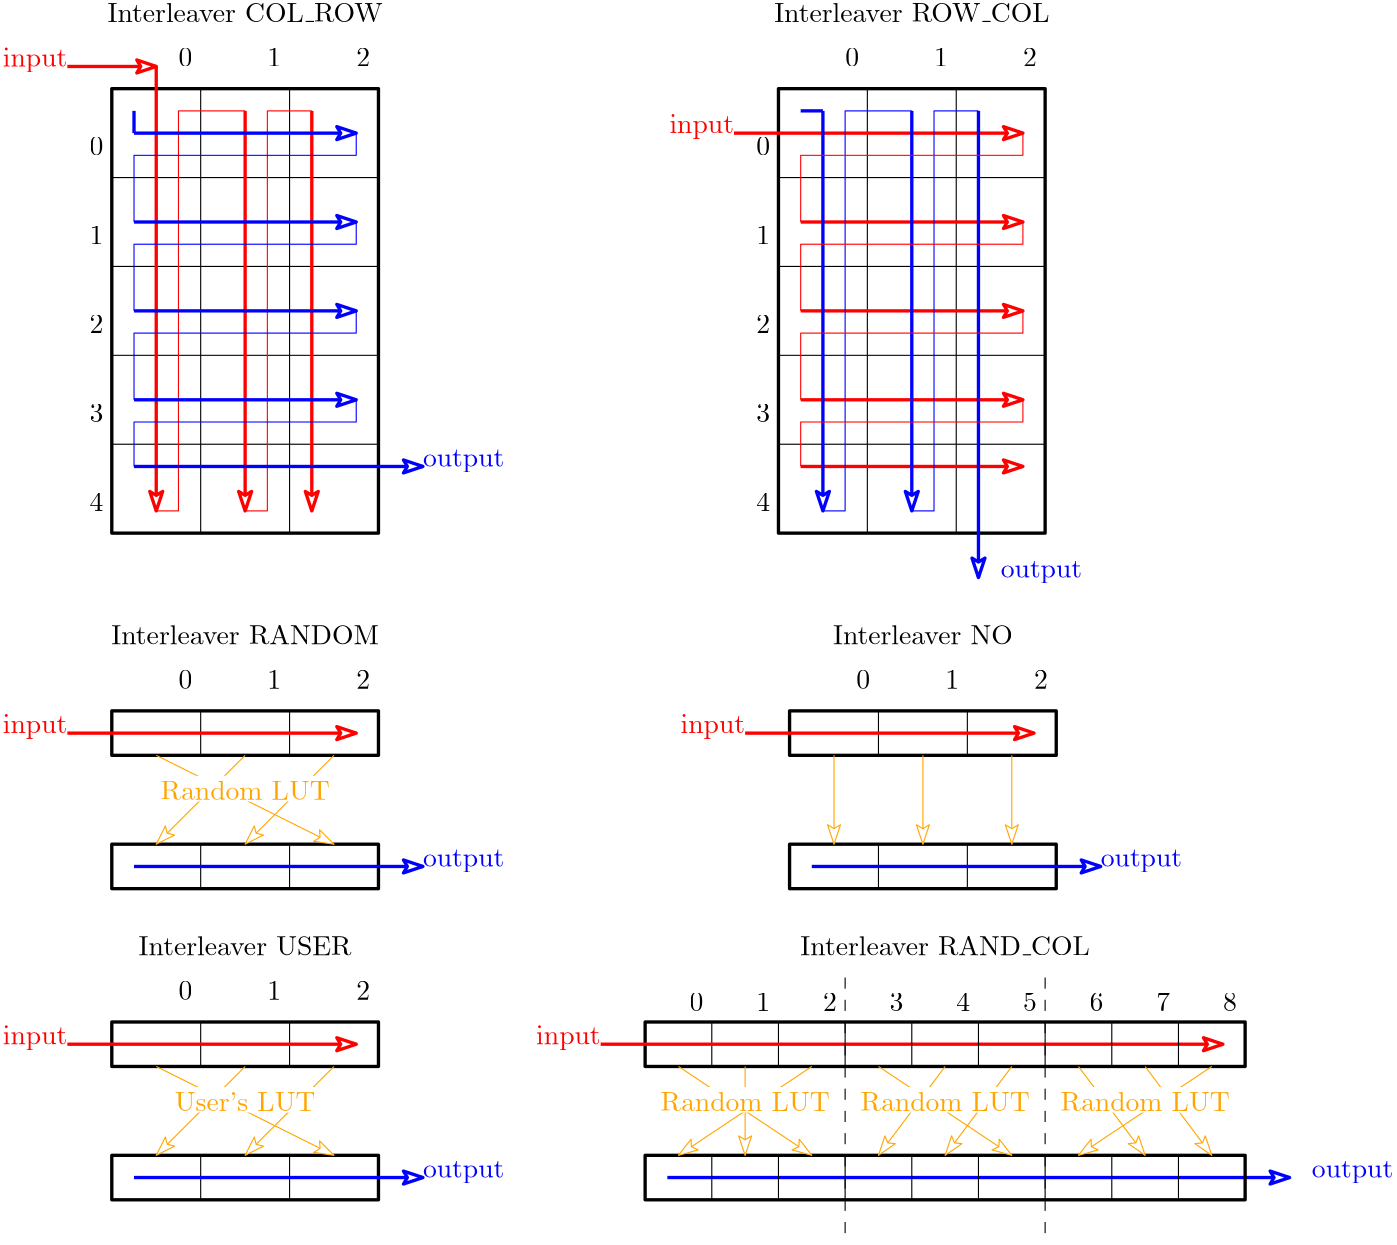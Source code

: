 <?xml version="1.0"?>
<!DOCTYPE ipe SYSTEM "ipe.dtd">
<ipe version="70206" creator="Ipe 7.2.7">
<info created="D:20181112141931" modified="D:20181113145215"/>
<ipestyle name="basic">
<symbol name="arrow/arc(spx)">
<path stroke="sym-stroke" fill="sym-stroke" pen="sym-pen">
0 0 m
-1 0.333 l
-1 -0.333 l
h
</path>
</symbol>
<symbol name="arrow/farc(spx)">
<path stroke="sym-stroke" fill="white" pen="sym-pen">
0 0 m
-1 0.333 l
-1 -0.333 l
h
</path>
</symbol>
<symbol name="arrow/ptarc(spx)">
<path stroke="sym-stroke" fill="sym-stroke" pen="sym-pen">
0 0 m
-1 0.333 l
-0.8 0 l
-1 -0.333 l
h
</path>
</symbol>
<symbol name="arrow/fptarc(spx)">
<path stroke="sym-stroke" fill="white" pen="sym-pen">
0 0 m
-1 0.333 l
-0.8 0 l
-1 -0.333 l
h
</path>
</symbol>
<symbol name="mark/circle(sx)" transformations="translations">
<path fill="sym-stroke">
0.6 0 0 0.6 0 0 e
0.4 0 0 0.4 0 0 e
</path>
</symbol>
<symbol name="mark/disk(sx)" transformations="translations">
<path fill="sym-stroke">
0.6 0 0 0.6 0 0 e
</path>
</symbol>
<symbol name="mark/fdisk(sfx)" transformations="translations">
<group>
<path fill="sym-fill">
0.5 0 0 0.5 0 0 e
</path>
<path fill="sym-stroke" fillrule="eofill">
0.6 0 0 0.6 0 0 e
0.4 0 0 0.4 0 0 e
</path>
</group>
</symbol>
<symbol name="mark/box(sx)" transformations="translations">
<path fill="sym-stroke" fillrule="eofill">
-0.6 -0.6 m
0.6 -0.6 l
0.6 0.6 l
-0.6 0.6 l
h
-0.4 -0.4 m
0.4 -0.4 l
0.4 0.4 l
-0.4 0.4 l
h
</path>
</symbol>
<symbol name="mark/square(sx)" transformations="translations">
<path fill="sym-stroke">
-0.6 -0.6 m
0.6 -0.6 l
0.6 0.6 l
-0.6 0.6 l
h
</path>
</symbol>
<symbol name="mark/fsquare(sfx)" transformations="translations">
<group>
<path fill="sym-fill">
-0.5 -0.5 m
0.5 -0.5 l
0.5 0.5 l
-0.5 0.5 l
h
</path>
<path fill="sym-stroke" fillrule="eofill">
-0.6 -0.6 m
0.6 -0.6 l
0.6 0.6 l
-0.6 0.6 l
h
-0.4 -0.4 m
0.4 -0.4 l
0.4 0.4 l
-0.4 0.4 l
h
</path>
</group>
</symbol>
<symbol name="mark/cross(sx)" transformations="translations">
<group>
<path fill="sym-stroke">
-0.43 -0.57 m
0.57 0.43 l
0.43 0.57 l
-0.57 -0.43 l
h
</path>
<path fill="sym-stroke">
-0.43 0.57 m
0.57 -0.43 l
0.43 -0.57 l
-0.57 0.43 l
h
</path>
</group>
</symbol>
<symbol name="arrow/fnormal(spx)">
<path stroke="sym-stroke" fill="white" pen="sym-pen">
0 0 m
-1 0.333 l
-1 -0.333 l
h
</path>
</symbol>
<symbol name="arrow/pointed(spx)">
<path stroke="sym-stroke" fill="sym-stroke" pen="sym-pen">
0 0 m
-1 0.333 l
-0.8 0 l
-1 -0.333 l
h
</path>
</symbol>
<symbol name="arrow/fpointed(spx)">
<path stroke="sym-stroke" fill="white" pen="sym-pen">
0 0 m
-1 0.333 l
-0.8 0 l
-1 -0.333 l
h
</path>
</symbol>
<symbol name="arrow/linear(spx)">
<path stroke="sym-stroke" pen="sym-pen">
-1 0.333 m
0 0 l
-1 -0.333 l
</path>
</symbol>
<symbol name="arrow/fdouble(spx)">
<path stroke="sym-stroke" fill="white" pen="sym-pen">
0 0 m
-1 0.333 l
-1 -0.333 l
h
-1 0 m
-2 0.333 l
-2 -0.333 l
h
</path>
</symbol>
<symbol name="arrow/double(spx)">
<path stroke="sym-stroke" fill="sym-stroke" pen="sym-pen">
0 0 m
-1 0.333 l
-1 -0.333 l
h
-1 0 m
-2 0.333 l
-2 -0.333 l
h
</path>
</symbol>
<pen name="heavier" value="0.8"/>
<pen name="fat" value="1.2"/>
<pen name="ultrafat" value="2"/>
<symbolsize name="large" value="5"/>
<symbolsize name="small" value="2"/>
<symbolsize name="tiny" value="1.1"/>
<arrowsize name="large" value="10"/>
<arrowsize name="small" value="5"/>
<arrowsize name="tiny" value="3"/>
<color name="red" value="1 0 0"/>
<color name="green" value="0 1 0"/>
<color name="blue" value="0 0 1"/>
<color name="yellow" value="1 1 0"/>
<color name="orange" value="1 0.647 0"/>
<color name="gold" value="1 0.843 0"/>
<color name="purple" value="0.627 0.125 0.941"/>
<color name="gray" value="0.745"/>
<color name="brown" value="0.647 0.165 0.165"/>
<color name="navy" value="0 0 0.502"/>
<color name="pink" value="1 0.753 0.796"/>
<color name="seagreen" value="0.18 0.545 0.341"/>
<color name="turquoise" value="0.251 0.878 0.816"/>
<color name="violet" value="0.933 0.51 0.933"/>
<color name="darkblue" value="0 0 0.545"/>
<color name="darkcyan" value="0 0.545 0.545"/>
<color name="darkgray" value="0.663"/>
<color name="darkgreen" value="0 0.392 0"/>
<color name="darkmagenta" value="0.545 0 0.545"/>
<color name="darkorange" value="1 0.549 0"/>
<color name="darkred" value="0.545 0 0"/>
<color name="lightblue" value="0.678 0.847 0.902"/>
<color name="lightcyan" value="0.878 1 1"/>
<color name="lightgray" value="0.827"/>
<color name="lightgreen" value="0.565 0.933 0.565"/>
<color name="lightyellow" value="1 1 0.878"/>
<dashstyle name="dashed" value="[4] 0"/>
<dashstyle name="dotted" value="[1 3] 0"/>
<dashstyle name="dash dotted" value="[4 2 1 2] 0"/>
<dashstyle name="dash dot dotted" value="[4 2 1 2 1 2] 0"/>
<textsize name="large" value="\large"/>
<textsize name="Large" value="\Large"/>
<textsize name="LARGE" value="\LARGE"/>
<textsize name="huge" value="\huge"/>
<textsize name="Huge" value="\Huge"/>
<textsize name="small" value="\small"/>
<textsize name="footnote" value="\footnotesize"/>
<textsize name="tiny" value="\tiny"/>
<textstyle name="center" begin="\begin{center}" end="\end{center}"/>
<textstyle name="itemize" begin="\begin{itemize}" end="\end{itemize}"/>
<textstyle name="item" begin="\begin{itemize}\item{}" end="\end{itemize}"/>
<gridsize name="4 pts" value="4"/>
<gridsize name="8 pts (~3 mm)" value="8"/>
<gridsize name="16 pts (~6 mm)" value="16"/>
<gridsize name="32 pts (~12 mm)" value="32"/>
<gridsize name="10 pts (~3.5 mm)" value="10"/>
<gridsize name="20 pts (~7 mm)" value="20"/>
<gridsize name="14 pts (~5 mm)" value="14"/>
<gridsize name="28 pts (~10 mm)" value="28"/>
<gridsize name="56 pts (~20 mm)" value="56"/>
<anglesize name="90 deg" value="90"/>
<anglesize name="60 deg" value="60"/>
<anglesize name="45 deg" value="45"/>
<anglesize name="30 deg" value="30"/>
<anglesize name="22.5 deg" value="22.5"/>
<opacity name="10%" value="0.1"/>
<opacity name="30%" value="0.3"/>
<opacity name="50%" value="0.5"/>
<opacity name="75%" value="0.75"/>
<tiling name="falling" angle="-60" step="4" width="1"/>
<tiling name="rising" angle="30" step="4" width="1"/>
</ipestyle>
<page>
<layer name="alpha"/>
<view layers="alpha" active="alpha"/>
<path layer="alpha" matrix="1 0 0 1 32 0" stroke="black" pen="fat">
64 768 m
64 608 l
160 608 l
160 768 l
h
</path>
<text matrix="1 0 0 1 48 -24" transformations="translations" pos="96 816" stroke="black" type="label" width="99.117" height="6.918" depth="0" halign="center" valign="baseline">Interleaver COL\_ROW</text>
<path stroke="black">
128 768 m
128 608 l
128 608 l
</path>
<path stroke="black">
160 768 m
160 608 l
</path>
<path stroke="black">
96 736 m
192 736 l
192 736 l
</path>
<path stroke="black">
96 704 m
192 704 l
</path>
<path stroke="black">
96 672 m
192 672 l
</path>
<path stroke="black">
96 640 m
192 640 l
</path>
<text matrix="1 0 0 1 8 0" transformations="translations" pos="112 776" stroke="black" type="label" width="4.981" height="6.42" depth="0" valign="baseline">0</text>
<text matrix="1 0 0 1 40 0" transformations="translations" pos="112 776" stroke="black" type="label" width="4.981" height="6.42" depth="0" valign="baseline">1</text>
<text matrix="1 0 0 1 72 0" transformations="translations" pos="112 776" stroke="black" type="label" width="4.981" height="6.42" depth="0" valign="baseline">2</text>
<text matrix="1 0 0 1 -24 -64" transformations="translations" pos="112 776" stroke="black" type="label" width="4.981" height="6.42" depth="0" valign="baseline">1</text>
<text matrix="1 0 0 1 -24 -32" transformations="translations" pos="112 776" stroke="black" type="label" width="4.981" height="6.42" depth="0" valign="baseline">0</text>
<text matrix="1 0 0 1 -24 -128" transformations="translations" pos="112 776" stroke="black" type="label" width="4.981" height="6.42" depth="0" valign="baseline">3</text>
<text matrix="1 0 0 1 -24 -160" transformations="translations" pos="112 776" stroke="black" type="label" width="4.981" height="6.42" depth="0" valign="baseline">4</text>
<text matrix="1 0 0 1 -24 -96" transformations="translations" pos="112 776" stroke="black" type="label" width="4.981" height="6.42" depth="0" valign="baseline">2</text>
<path stroke="red" pen="fat" arrow="fptarc/normal">
112 776 m
112 616 l
</path>
<path stroke="red" pen="fat" arrow="fptarc/normal">
144 760 m
144 616 l
</path>
<path matrix="1 0 0 1 -8 0" stroke="red" pen="fat" arrow="fptarc/normal">
176 760 m
176 616 l
</path>
<path stroke="red" pen="fat" arrow="fptarc/normal">
80 776 m
112 776 l
</path>
<path stroke="red">
112 616 m
120 616 l
120 760 l
144 760 l
</path>
<path stroke="red">
144 616 m
152 616 l
152 760 l
168 760 l
</path>
<text matrix="1 0 0 1 40 0" transformations="translations" pos="40 776" stroke="red" type="label" width="23.246" height="6.661" depth="1.93" halign="right" valign="baseline">input</text>
<path stroke="blue" pen="fat" arrow="fptarc/normal">
104 752 m
184 752 l
</path>
<path stroke="blue" pen="fat" arrow="fptarc/normal">
104 720 m
184 720 l
</path>
<path stroke="blue" pen="fat" arrow="fptarc/normal">
104 688 m
184 688 l
</path>
<path stroke="blue" pen="fat" arrow="fptarc/normal">
104 656 m
184 656 l
</path>
<path stroke="blue" pen="fat" arrow="fptarc/normal">
104 632 m
208 632 l
</path>
<path stroke="blue">
184 752 m
184 744 l
104 744 l
104 720 l
</path>
<path stroke="blue">
184 720 m
184 712 l
104 712 l
104 688 l
</path>
<path stroke="blue">
184 688 m
184 680 l
104 680 l
104 656 l
</path>
<path stroke="blue">
184 656 m
184 648 l
104 648 l
104 632 l
</path>
<text matrix="1 0 0 1 0 8" transformations="translations" pos="208 624" stroke="blue" type="label" width="29.335" height="6.135" depth="1.93" valign="baseline">output</text>
<path stroke="blue" pen="fat">
104 752 m
104 760 l
</path>
<path matrix="1 0 0 1 272 0" stroke="black" pen="fat">
64 768 m
64 608 l
160 608 l
160 768 l
h
</path>
<text matrix="1 0 0 1 288 -24" transformations="translations" pos="96 816" stroke="black" type="label" width="99.117" height="6.918" depth="0" halign="center" valign="baseline">Interleaver ROW\_COL</text>
<path matrix="1 0 0 1 240 0" stroke="black">
128 768 m
128 608 l
128 608 l
</path>
<path matrix="1 0 0 1 240 0" stroke="black">
160 768 m
160 608 l
</path>
<path matrix="1 0 0 1 240 0" stroke="black">
96 736 m
192 736 l
192 736 l
</path>
<path matrix="1 0 0 1 240 0" stroke="black">
96 704 m
192 704 l
</path>
<path matrix="1 0 0 1 240 0" stroke="black">
96 672 m
192 672 l
</path>
<path matrix="1 0 0 1 240 0" stroke="black">
96 640 m
192 640 l
</path>
<text matrix="1 0 0 1 248 0" transformations="translations" pos="112 776" stroke="black" type="label" width="4.981" height="6.42" depth="0" valign="baseline">0</text>
<text matrix="1 0 0 1 280 0" transformations="translations" pos="112 776" stroke="black" type="label" width="4.981" height="6.42" depth="0" valign="baseline">1</text>
<text matrix="1 0 0 1 312 0" transformations="translations" pos="112 776" stroke="black" type="label" width="4.981" height="6.42" depth="0" valign="baseline">2</text>
<text matrix="1 0 0 1 216 -64" transformations="translations" pos="112 776" stroke="black" type="label" width="4.981" height="6.42" depth="0" valign="baseline">1</text>
<text matrix="1 0 0 1 216 -32" transformations="translations" pos="112 776" stroke="black" type="label" width="4.981" height="6.42" depth="0" valign="baseline">0</text>
<text matrix="1 0 0 1 216 -128" transformations="translations" pos="112 776" stroke="black" type="label" width="4.981" height="6.42" depth="0" valign="baseline">3</text>
<text matrix="1 0 0 1 216 -160" transformations="translations" pos="112 776" stroke="black" type="label" width="4.981" height="6.42" depth="0" valign="baseline">4</text>
<text matrix="1 0 0 1 216 -96" transformations="translations" pos="112 776" stroke="black" type="label" width="4.981" height="6.42" depth="0" valign="baseline">2</text>
<text matrix="1 0 0 1 280 -24" transformations="translations" pos="40 776" stroke="red" type="label" width="23.246" height="6.661" depth="1.93" halign="right" valign="baseline">input</text>
<text matrix="1 0 0 1 208 -32" transformations="translations" pos="208 624" stroke="blue" type="label" width="29.335" height="6.135" depth="1.93" valign="baseline">output</text>
<path matrix="1 0 0 1 16 0" stroke="red" pen="fat" arrow="fptarc/normal">
304 752 m
408 752 l
</path>
<path matrix="1 0 0 1 16 0" stroke="red" pen="fat" arrow="fptarc/normal">
328 720 m
408 720 l
</path>
<path matrix="1 0 0 1 16 -32" stroke="red" pen="fat" arrow="fptarc/normal">
328 720 m
408 720 l
</path>
<path matrix="1 0 0 1 16 -64" stroke="red" pen="fat" arrow="fptarc/normal">
328 720 m
408 720 l
</path>
<path matrix="1 0 0 1 16 -88" stroke="red" pen="fat" arrow="fptarc/normal">
328 720 m
408 720 l
</path>
<path matrix="1 0 0 1 16 0" stroke="blue" pen="fat" arrow="fptarc/normal">
336 760 m
336 616 l
</path>
<path matrix="1 0 0 1 16 0" stroke="blue" pen="fat" arrow="fptarc/normal">
368 760 m
368 616 l
</path>
<path matrix="1 0 0 1 16 0" stroke="blue" pen="fat" arrow="fptarc/normal">
392 760 m
392 592 l
</path>
<path matrix="1 0 0 1 16 0" stroke="blue">
336 616 m
344 616 l
344 760 l
368 760 l
</path>
<path matrix="1 0 0 1 16 0" stroke="blue">
368 616 m
376 616 l
376 760 l
392 760 l
</path>
<path matrix="1 0 0 1 16 0" stroke="red">
408 752 m
408 744 l
328 744 l
328 720 l
</path>
<path matrix="1 0 0 1 16 0" stroke="red">
408 720 m
408 712 l
328 712 l
328 688 l
</path>
<path matrix="1 0 0 1 16 0" stroke="red">
408 688 m
408 680 l
328 680 l
328 656 l
</path>
<path matrix="1 0 0 1 16 0" stroke="red">
408 656 m
408 648 l
328 648 l
328 632 l
</path>
<path matrix="1 0 0 1 272 0" stroke="blue" pen="fat">
80 760 m
72 760 l
</path>
<text matrix="1 0 0 1 48 -360" transformations="translations" pos="96 816" stroke="black" type="label" width="76.712" height="6.918" depth="0" halign="center" valign="baseline">Interleaver USER</text>
<path matrix="1 0 0 1 -192 -16" stroke="black" pen="fat">
288 448 m
288 432 l
384 432 l
384 448 l
h
</path>
<path matrix="1 0 0 1 -192 -16" stroke="black">
320 448 m
320 432 l
</path>
<path matrix="1 0 0 1 -192 -16" stroke="black">
352 448 m
352 432 l
</path>
<path matrix="1 0 0 1 -192 -112" stroke="red" pen="fat" arrow="fptarc/normal">
272 536 m
376 536 l
</path>
<text matrix="1 0 0 1 40 -352" transformations="translations" pos="40 776" stroke="red" type="label" width="23.246" height="6.661" depth="1.93" halign="right" valign="baseline">input</text>
<text matrix="1 0 0 1 8 -336" transformations="translations" pos="112 776" stroke="black" type="label" width="4.981" height="6.42" depth="0" valign="baseline">0</text>
<text matrix="1 0 0 1 40 -336" transformations="translations" pos="112 776" stroke="black" type="label" width="4.981" height="6.42" depth="0" valign="baseline">1</text>
<text matrix="1 0 0 1 72 -336" transformations="translations" pos="112 776" stroke="black" type="label" width="4.981" height="6.42" depth="0" valign="baseline">2</text>
<path matrix="1 0 0 1 -192 -64" stroke="black" pen="fat">
288 448 m
288 432 l
384 432 l
384 448 l
h
</path>
<path matrix="1 0 0 1 -192 -64" stroke="black">
320 448 m
320 432 l
</path>
<path matrix="1 0 0 1 -192 -64" stroke="black">
352 448 m
352 432 l
</path>
<path matrix="1 0 0 1 0 -256" stroke="blue" pen="fat" arrow="fptarc/normal">
104 632 m
208 632 l
</path>
<text matrix="1 0 0 1 0 -248" transformations="translations" pos="208 624" stroke="blue" type="label" width="29.335" height="6.135" depth="1.93" valign="baseline">output</text>
<path matrix="1 0 0 1 -192 -16" stroke="orange" arrow="fptarc/normal">
304 432 m
368 400 l
</path>
<path matrix="1 0 0 1 -192 -16" stroke="orange" arrow="fptarc/normal">
336 432 m
304 400 l
</path>
<path matrix="1 0 0 1 -192 -16" stroke="orange" arrow="fptarc/normal">
368 432 m
336 400 l
</path>
<text matrix="1 0 0 1 292 -248" transformations="translations" pos="96 816" stroke="black" type="label" width="64.813" height="6.918" depth="0" halign="center" valign="baseline">Interleaver NO</text>
<path matrix="1 0 0 1 0 112" stroke="black" pen="fat">
288 320 m
288 304 l
504 304 l
504 320 l
h
</path>
<path matrix="1 0 0 1 -8 -16" stroke="black">
320 448 m
320 432 l
</path>
<path matrix="1 0 0 1 -16 -16" stroke="black">
352 448 m
352 432 l
</path>
<path matrix="1 0 0 1 0 112" stroke="red" pen="fat" arrow="fptarc/normal">
272 312 m
496 312 l
</path>
<text matrix="1 0 0 1 232 -352" transformations="translations" pos="40 776" stroke="red" type="label" width="23.246" height="6.661" depth="1.93" halign="right" valign="baseline">input</text>
<path matrix="1 0 0 1 0 112" stroke="blue" pen="fat" arrow="fptarc/normal">
296 264 m
520 264 l
</path>
<text matrix="1 0 0 1 320 -248" transformations="translations" pos="208 624" stroke="blue" type="label" width="29.335" height="6.135" depth="1.93" valign="baseline">output</text>
<path matrix="1 0 0 1 8 -16" stroke="black">
352 448 m
352 432 l
</path>
<path matrix="1 0 0 1 32 -16" stroke="black">
352 448 m
352 432 l
</path>
<path matrix="1 0 0 1 56 -16" stroke="black">
352 448 m
352 432 l
</path>
<path matrix="1 0 0 1 80 -16" stroke="black">
352 448 m
352 432 l
</path>
<path matrix="1 0 0 1 104 -16" stroke="black">
352 448 m
352 432 l
</path>
<path matrix="1 0 0 1 128 -16" stroke="black">
352 448 m
352 432 l
</path>
<path matrix="1 0 0 1 0 64" stroke="black" pen="fat">
288 320 m
288 304 l
504 304 l
504 320 l
h
</path>
<path matrix="1 0 0 1 -8 -64" stroke="black">
320 448 m
320 432 l
</path>
<path matrix="1 0 0 1 -16 -64" stroke="black">
352 448 m
352 432 l
</path>
<path matrix="1 0 0 1 8 -64" stroke="black">
352 448 m
352 432 l
</path>
<path matrix="1 0 0 1 32 -64" stroke="black">
352 448 m
352 432 l
</path>
<path matrix="1 0 0 1 56 -64" stroke="black">
352 448 m
352 432 l
</path>
<path matrix="1 0 0 1 80 -64" stroke="black">
352 448 m
352 432 l
</path>
<path matrix="1 0 0 1 104 -64" stroke="black">
352 448 m
352 432 l
</path>
<path matrix="1 0 0 1 128 -64" stroke="black">
352 448 m
352 432 l
</path>
<path stroke="orange" arrow="fptarc/normal">
300 416 m
348 384 l
</path>
<path stroke="orange" arrow="fptarc/normal">
324 416 m
324 384 l
</path>
<path stroke="orange" arrow="fptarc/normal">
348 416 m
300 384 l
</path>
<group matrix="1 0 0 1 -12 112">
<path matrix="1 0 0 1 152 0" stroke="white" fill="white" pen="fat">
152 296 m
152 288 l
216 288 l
216 296 l
h
</path>
<text matrix="1 0 0 1 0 -128" transformations="translations" pos="336 416" stroke="orange" type="label" width="60.883" height="6.918" depth="0" halign="center" valign="baseline">Random LUT</text>
</group>
<path stroke="orange" arrow="fptarc/normal">
372 416 m
420 384 l
</path>
<path stroke="orange" arrow="fptarc/normal">
396 416 m
372 384 l
</path>
<path stroke="orange" arrow="fptarc/normal">
420 416 m
396 384 l
</path>
<path stroke="orange" arrow="fptarc/normal">
444 416 m
468 384 l
</path>
<path stroke="orange" arrow="fptarc/normal">
468 416 m
492 384 l
</path>
<path stroke="orange" arrow="fptarc/normal">
492 416 m
444 384 l
</path>
<group matrix="1 0 0 1 60 112">
<path matrix="1 0 0 1 152 0" stroke="white" fill="white" pen="fat">
152 296 m
152 288 l
216 288 l
216 296 l
h
</path>
<text matrix="1 0 0 1 0 -128" transformations="translations" pos="336 416" stroke="orange" type="label" width="60.883" height="6.918" depth="0" halign="center" valign="baseline">Random LUT</text>
</group>
<group matrix="1 0 0 1 132 112">
<path matrix="1 0 0 1 152 0" stroke="white" fill="white" pen="fat">
152 296 m
152 288 l
216 288 l
216 296 l
h
</path>
<text matrix="1 0 0 1 0 -128" transformations="translations" pos="336 416" stroke="orange" type="label" width="60.883" height="6.918" depth="0" halign="center" valign="baseline">Random LUT</text>
</group>
<text matrix="1 0 0 1 300 -360" transformations="translations" pos="96 816" stroke="black" type="label" width="104.237" height="6.918" depth="0" halign="center" valign="baseline">Interleaver RAND\_COL</text>
<path matrix="1 0 0 1 -192 96" stroke="black" pen="fat">
288 448 m
288 432 l
384 432 l
384 448 l
h
</path>
<path matrix="1 0 0 1 -192 96" stroke="black">
320 448 m
320 432 l
</path>
<path matrix="1 0 0 1 -192 96" stroke="black">
352 448 m
352 432 l
</path>
<path matrix="1 0 0 1 -192 0" stroke="red" pen="fat" arrow="fptarc/normal">
272 536 m
376 536 l
</path>
<text matrix="1 0 0 1 40 -240" transformations="translations" pos="40 776" stroke="red" type="label" width="23.246" height="6.661" depth="1.93" halign="right" valign="baseline">input</text>
<text matrix="1 0 0 1 8 -224" transformations="translations" pos="112 776" stroke="black" type="label" width="4.981" height="6.42" depth="0" valign="baseline">0</text>
<text matrix="1 0 0 1 40 -224" transformations="translations" pos="112 776" stroke="black" type="label" width="4.981" height="6.42" depth="0" valign="baseline">1</text>
<text matrix="1 0 0 1 72 -224" transformations="translations" pos="112 776" stroke="black" type="label" width="4.981" height="6.42" depth="0" valign="baseline">2</text>
<path matrix="1 0 0 1 -192 48" stroke="black" pen="fat">
288 448 m
288 432 l
384 432 l
384 448 l
h
</path>
<path matrix="1 0 0 1 -192 48" stroke="black">
320 448 m
320 432 l
</path>
<path matrix="1 0 0 1 -192 48" stroke="black">
352 448 m
352 432 l
</path>
<path matrix="1 0 0 1 0 -144" stroke="blue" pen="fat" arrow="fptarc/normal">
104 632 m
208 632 l
</path>
<text matrix="1 0 0 1 0 -136" transformations="translations" pos="208 624" stroke="blue" type="label" width="29.335" height="6.135" depth="1.93" valign="baseline">output</text>
<path matrix="1 0 0 1 -192 96" stroke="orange" arrow="fptarc/normal">
304 432 m
368 400 l
</path>
<path matrix="1 0 0 1 -192 96" stroke="orange" arrow="fptarc/normal">
336 432 m
304 400 l
</path>
<path matrix="1 0 0 1 -192 96" stroke="orange" arrow="fptarc/normal">
368 432 m
336 400 l
</path>
<text matrix="1 0 0 1 48 -248" transformations="translations" pos="96 816" stroke="black" type="label" width="96.361" height="6.918" depth="0" halign="center" valign="baseline">Interleaver RANDOM</text>
<group matrix="1 0 0 1 12 -16">
<path matrix="1 0 0 1 -52 128" stroke="white" fill="white" pen="fat">
152 296 m
152 288 l
216 288 l
216 296 l
h
</path>
<text matrix="1 0 0 1 -204 0" transformations="translations" pos="336 416" stroke="orange" type="label" width="50.643" height="6.918" depth="0" halign="center" valign="baseline">User&apos;s LUT</text>
</group>
<group matrix="1 0 0 1 -192 224">
<path matrix="1 0 0 1 152 0" stroke="white" fill="white" pen="fat">
152 296 m
152 288 l
216 288 l
216 296 l
h
</path>
<text matrix="1 0 0 1 0 -128" transformations="translations" pos="336 416" stroke="orange" type="label" width="60.883" height="6.918" depth="0" halign="center" valign="baseline">Random LUT</text>
</group>
<text matrix="1 0 0 1 192 -340" transformations="translations" pos="112 776" stroke="black" type="label" width="4.981" height="6.42" depth="0" valign="baseline">0</text>
<text matrix="1 0 0 1 216 -340" transformations="translations" pos="112 776" stroke="black" type="label" width="4.981" height="6.42" depth="0" valign="baseline">1</text>
<text matrix="1 0 0 1 240 -340" transformations="translations" pos="112 776" stroke="black" type="label" width="4.981" height="6.42" depth="0" valign="baseline">2</text>
<text matrix="1 0 0 1 264 -340" transformations="translations" pos="112 776" stroke="black" type="label" width="4.981" height="6.42" depth="0" valign="baseline">3</text>
<text matrix="1 0 0 1 288 -340" transformations="translations" pos="112 776" stroke="black" type="label" width="4.981" height="6.42" depth="0" valign="baseline">4</text>
<text matrix="1 0 0 1 312 -340" transformations="translations" pos="112 776" stroke="black" type="label" width="4.981" height="6.42" depth="0" valign="baseline">5</text>
<text matrix="1 0 0 1 336 -340" transformations="translations" pos="112 776" stroke="black" type="label" width="4.981" height="6.42" depth="0" valign="baseline">6</text>
<text matrix="1 0 0 1 360 -340" transformations="translations" pos="112 776" stroke="black" type="label" width="4.981" height="6.42" depth="0" valign="baseline">7</text>
<text matrix="1 0 0 1 384 -340" transformations="translations" pos="112 776" stroke="black" type="label" width="4.981" height="6.42" depth="0" valign="baseline">8</text>
<path matrix="1 0 0 1 52 96" stroke="black" pen="fat">
288 448 m
288 432 l
384 432 l
384 448 l
h
</path>
<path matrix="1 0 0 1 52 96" stroke="black">
320 448 m
320 432 l
</path>
<path matrix="1 0 0 1 52 96" stroke="black">
352 448 m
352 432 l
</path>
<path matrix="1 0 0 1 52 0" stroke="red" pen="fat" arrow="fptarc/normal">
272 536 m
376 536 l
</path>
<text matrix="1 0 0 1 284 -240" transformations="translations" pos="40 776" stroke="red" type="label" width="23.246" height="6.661" depth="1.93" halign="right" valign="baseline">input</text>
<text matrix="1 0 0 1 252 -224" transformations="translations" pos="112 776" stroke="black" type="label" width="4.981" height="6.42" depth="0" valign="baseline">0</text>
<text matrix="1 0 0 1 284 -224" transformations="translations" pos="112 776" stroke="black" type="label" width="4.981" height="6.42" depth="0" valign="baseline">1</text>
<text matrix="1 0 0 1 316 -224" transformations="translations" pos="112 776" stroke="black" type="label" width="4.981" height="6.42" depth="0" valign="baseline">2</text>
<path matrix="1 0 0 1 52 48" stroke="black" pen="fat">
288 448 m
288 432 l
384 432 l
384 448 l
h
</path>
<path matrix="1 0 0 1 52 48" stroke="black">
320 448 m
320 432 l
</path>
<path matrix="1 0 0 1 52 48" stroke="black">
352 448 m
352 432 l
</path>
<path matrix="1 0 0 1 244 -144" stroke="blue" pen="fat" arrow="fptarc/normal">
104 632 m
208 632 l
</path>
<text matrix="1 0 0 1 244 -136" transformations="translations" pos="208 624" stroke="blue" type="label" width="29.335" height="6.135" depth="1.93" valign="baseline">output</text>
<path matrix="1 0 0 1 52 0" stroke="orange" arrow="fptarc/normal">
336 528 m
336 496 l
</path>
<path matrix="1 0 0 1 52 0" stroke="orange" arrow="fptarc/normal">
304 528 m
304 496 l
</path>
<path matrix="1 0 0 1 52 0" stroke="orange" arrow="fptarc/normal">
368 528 m
368 496 l
</path>
<path stroke="black" fill="black" dash="dashed">
360 448 m
360 352 l
</path>
<path stroke="black" fill="black" dash="dashed">
432 448 m
432 352 l
</path>
</page>
</ipe>

